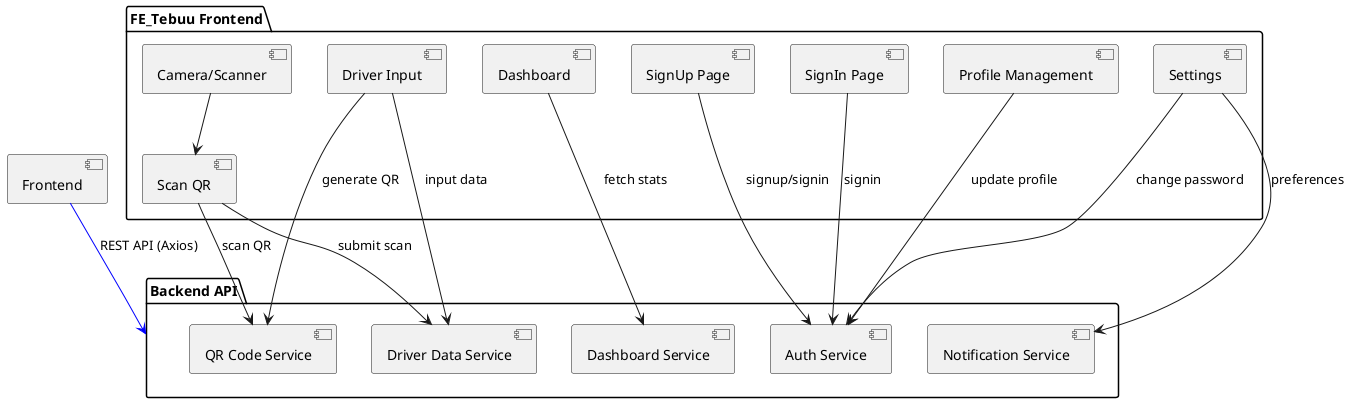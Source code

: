 @startuml
package "FE_Tebuu Frontend" {
  [SignUp Page]
  [SignIn Page]
  [Dashboard]
  [Driver Input]
  [Scan QR]
  [Profile Management]
  [Settings]
  [Camera/Scanner]
}

package "Backend API" {
  [Auth Service]
  [Driver Data Service]
  [QR Code Service]
  [Dashboard Service]
  [Notification Service]
}

[SignUp Page] --> [Auth Service] : signup/signin
[SignIn Page] --> [Auth Service] : signin
[Driver Input] --> [Driver Data Service] : input data
[Driver Input] --> [QR Code Service] : generate QR
[Scan QR] --> [QR Code Service] : scan QR
[Scan QR] --> [Driver Data Service] : submit scan
[Dashboard] --> [Dashboard Service] : fetch stats
[Profile Management] --> [Auth Service] : update profile
[Settings] --> [Auth Service] : change password
[Settings] --> [Notification Service] : preferences
[Camera/Scanner] --> [Scan QR]

[Frontend] -[#0000FF]-> [Backend API] : REST API (Axios)
@enduml
